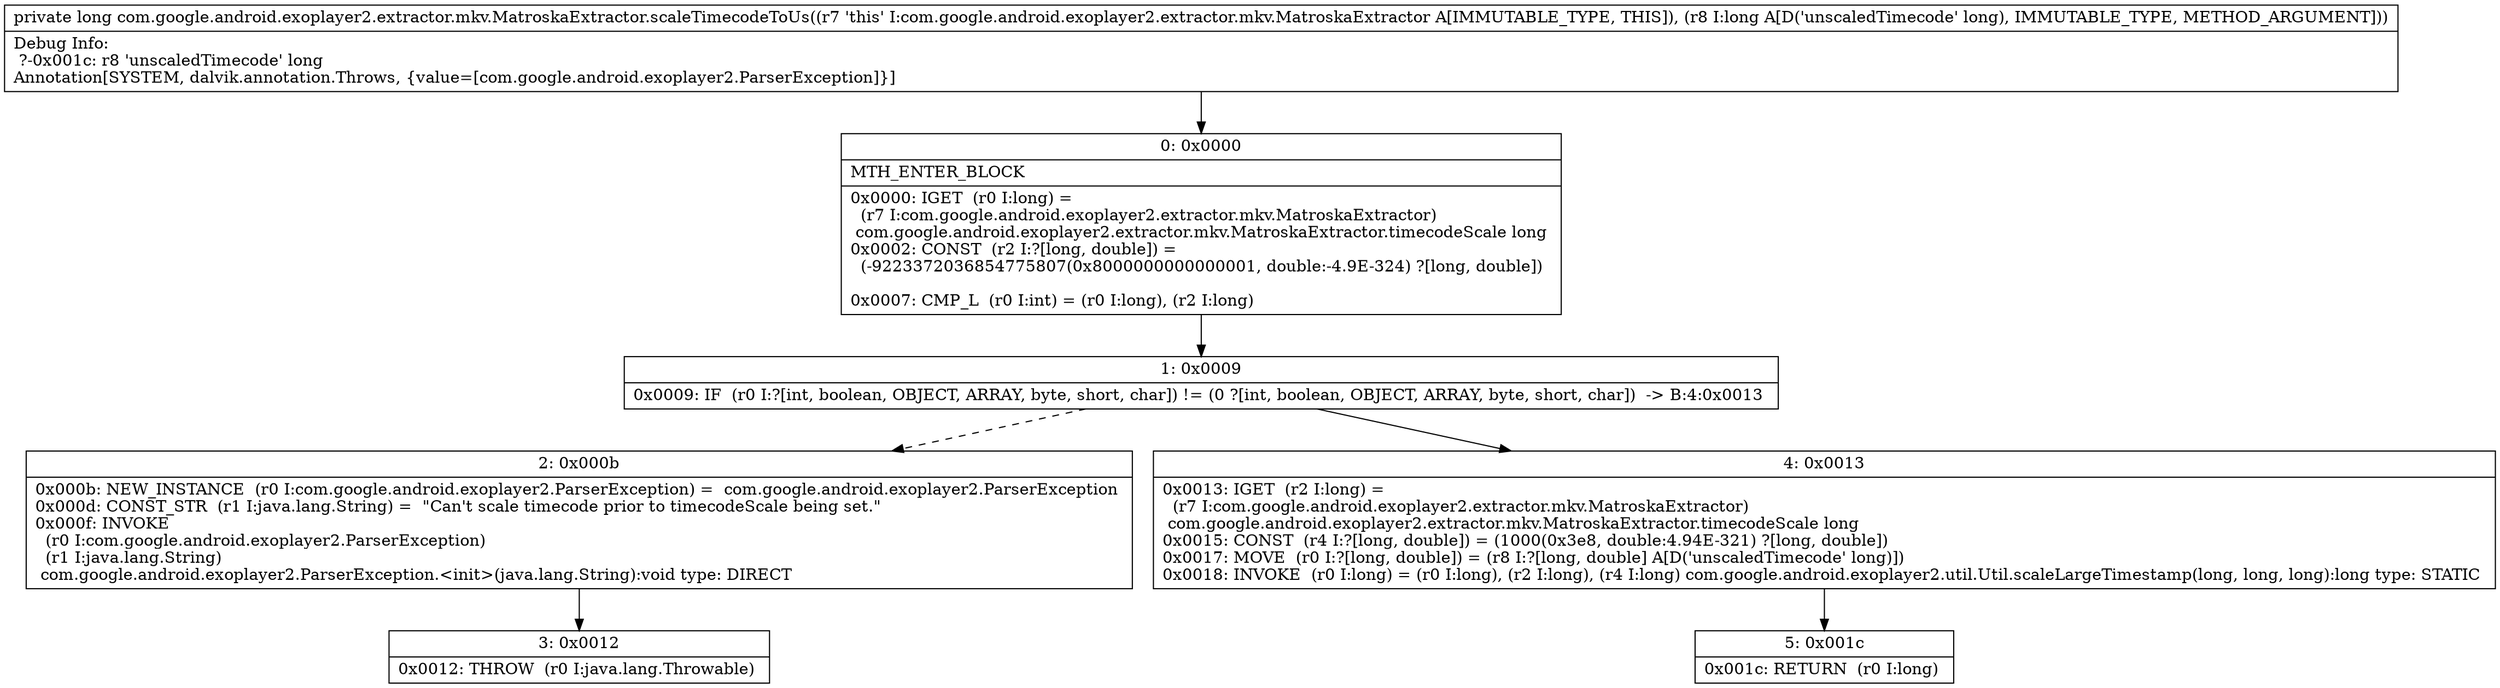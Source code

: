 digraph "CFG forcom.google.android.exoplayer2.extractor.mkv.MatroskaExtractor.scaleTimecodeToUs(J)J" {
Node_0 [shape=record,label="{0\:\ 0x0000|MTH_ENTER_BLOCK\l|0x0000: IGET  (r0 I:long) = \l  (r7 I:com.google.android.exoplayer2.extractor.mkv.MatroskaExtractor)\l com.google.android.exoplayer2.extractor.mkv.MatroskaExtractor.timecodeScale long \l0x0002: CONST  (r2 I:?[long, double]) = \l  (\-9223372036854775807(0x8000000000000001, double:\-4.9E\-324) ?[long, double])\l \l0x0007: CMP_L  (r0 I:int) = (r0 I:long), (r2 I:long) \l}"];
Node_1 [shape=record,label="{1\:\ 0x0009|0x0009: IF  (r0 I:?[int, boolean, OBJECT, ARRAY, byte, short, char]) != (0 ?[int, boolean, OBJECT, ARRAY, byte, short, char])  \-\> B:4:0x0013 \l}"];
Node_2 [shape=record,label="{2\:\ 0x000b|0x000b: NEW_INSTANCE  (r0 I:com.google.android.exoplayer2.ParserException) =  com.google.android.exoplayer2.ParserException \l0x000d: CONST_STR  (r1 I:java.lang.String) =  \"Can't scale timecode prior to timecodeScale being set.\" \l0x000f: INVOKE  \l  (r0 I:com.google.android.exoplayer2.ParserException)\l  (r1 I:java.lang.String)\l com.google.android.exoplayer2.ParserException.\<init\>(java.lang.String):void type: DIRECT \l}"];
Node_3 [shape=record,label="{3\:\ 0x0012|0x0012: THROW  (r0 I:java.lang.Throwable) \l}"];
Node_4 [shape=record,label="{4\:\ 0x0013|0x0013: IGET  (r2 I:long) = \l  (r7 I:com.google.android.exoplayer2.extractor.mkv.MatroskaExtractor)\l com.google.android.exoplayer2.extractor.mkv.MatroskaExtractor.timecodeScale long \l0x0015: CONST  (r4 I:?[long, double]) = (1000(0x3e8, double:4.94E\-321) ?[long, double]) \l0x0017: MOVE  (r0 I:?[long, double]) = (r8 I:?[long, double] A[D('unscaledTimecode' long)]) \l0x0018: INVOKE  (r0 I:long) = (r0 I:long), (r2 I:long), (r4 I:long) com.google.android.exoplayer2.util.Util.scaleLargeTimestamp(long, long, long):long type: STATIC \l}"];
Node_5 [shape=record,label="{5\:\ 0x001c|0x001c: RETURN  (r0 I:long) \l}"];
MethodNode[shape=record,label="{private long com.google.android.exoplayer2.extractor.mkv.MatroskaExtractor.scaleTimecodeToUs((r7 'this' I:com.google.android.exoplayer2.extractor.mkv.MatroskaExtractor A[IMMUTABLE_TYPE, THIS]), (r8 I:long A[D('unscaledTimecode' long), IMMUTABLE_TYPE, METHOD_ARGUMENT]))  | Debug Info:\l  ?\-0x001c: r8 'unscaledTimecode' long\lAnnotation[SYSTEM, dalvik.annotation.Throws, \{value=[com.google.android.exoplayer2.ParserException]\}]\l}"];
MethodNode -> Node_0;
Node_0 -> Node_1;
Node_1 -> Node_2[style=dashed];
Node_1 -> Node_4;
Node_2 -> Node_3;
Node_4 -> Node_5;
}

